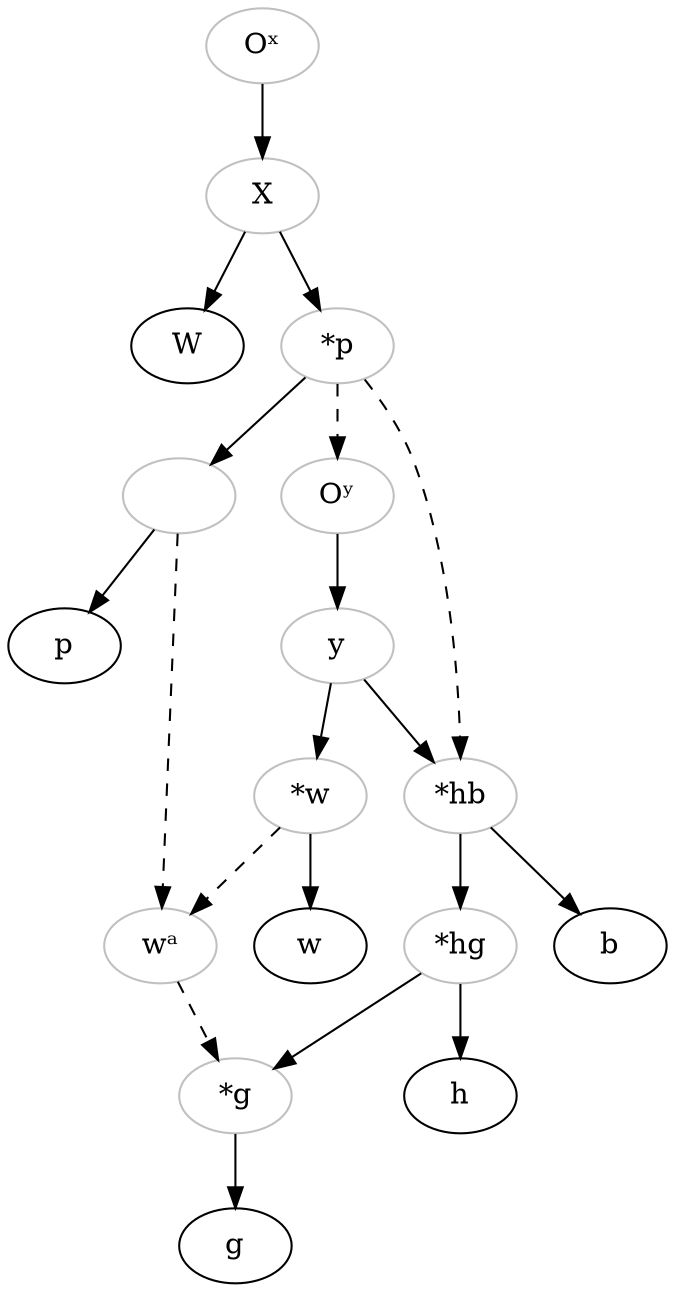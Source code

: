 digraph {
    Ox -> X
    X -> W
    X -> Pstar
    Pstar -> prep 
    prep -> p  
    Pstar -> Oy [style="dashed"]
    Oy -> y
    y -> wstar
    wstar -> w
    y -> hb
    hb -> hg
    hg -> gstar
    gstar -> g
    hg -> h 
    hb -> b

    Pstar -> hb [style="dashed"]
    prep -> wa [style="dashed"]
    wstar -> wa [style="dashed"]
    wa -> gstar [style="dashed"]

    Ox [label="Oˣ", color="grey"]
    X [label="X", color="grey"]
    Pstar [label="*p", color="grey"]
    prep [label="", color="grey"]
    Oy [label="Oʸ", color="grey"]
    y [color="grey"]
    wstar [label="*w", color="grey"]
    wa [label="wᵃ", color="grey"]
    hb [label="*hb", color="grey"]
    hg [label="*hg", color="grey"]
    gstar [label="*g", color="grey"]
}